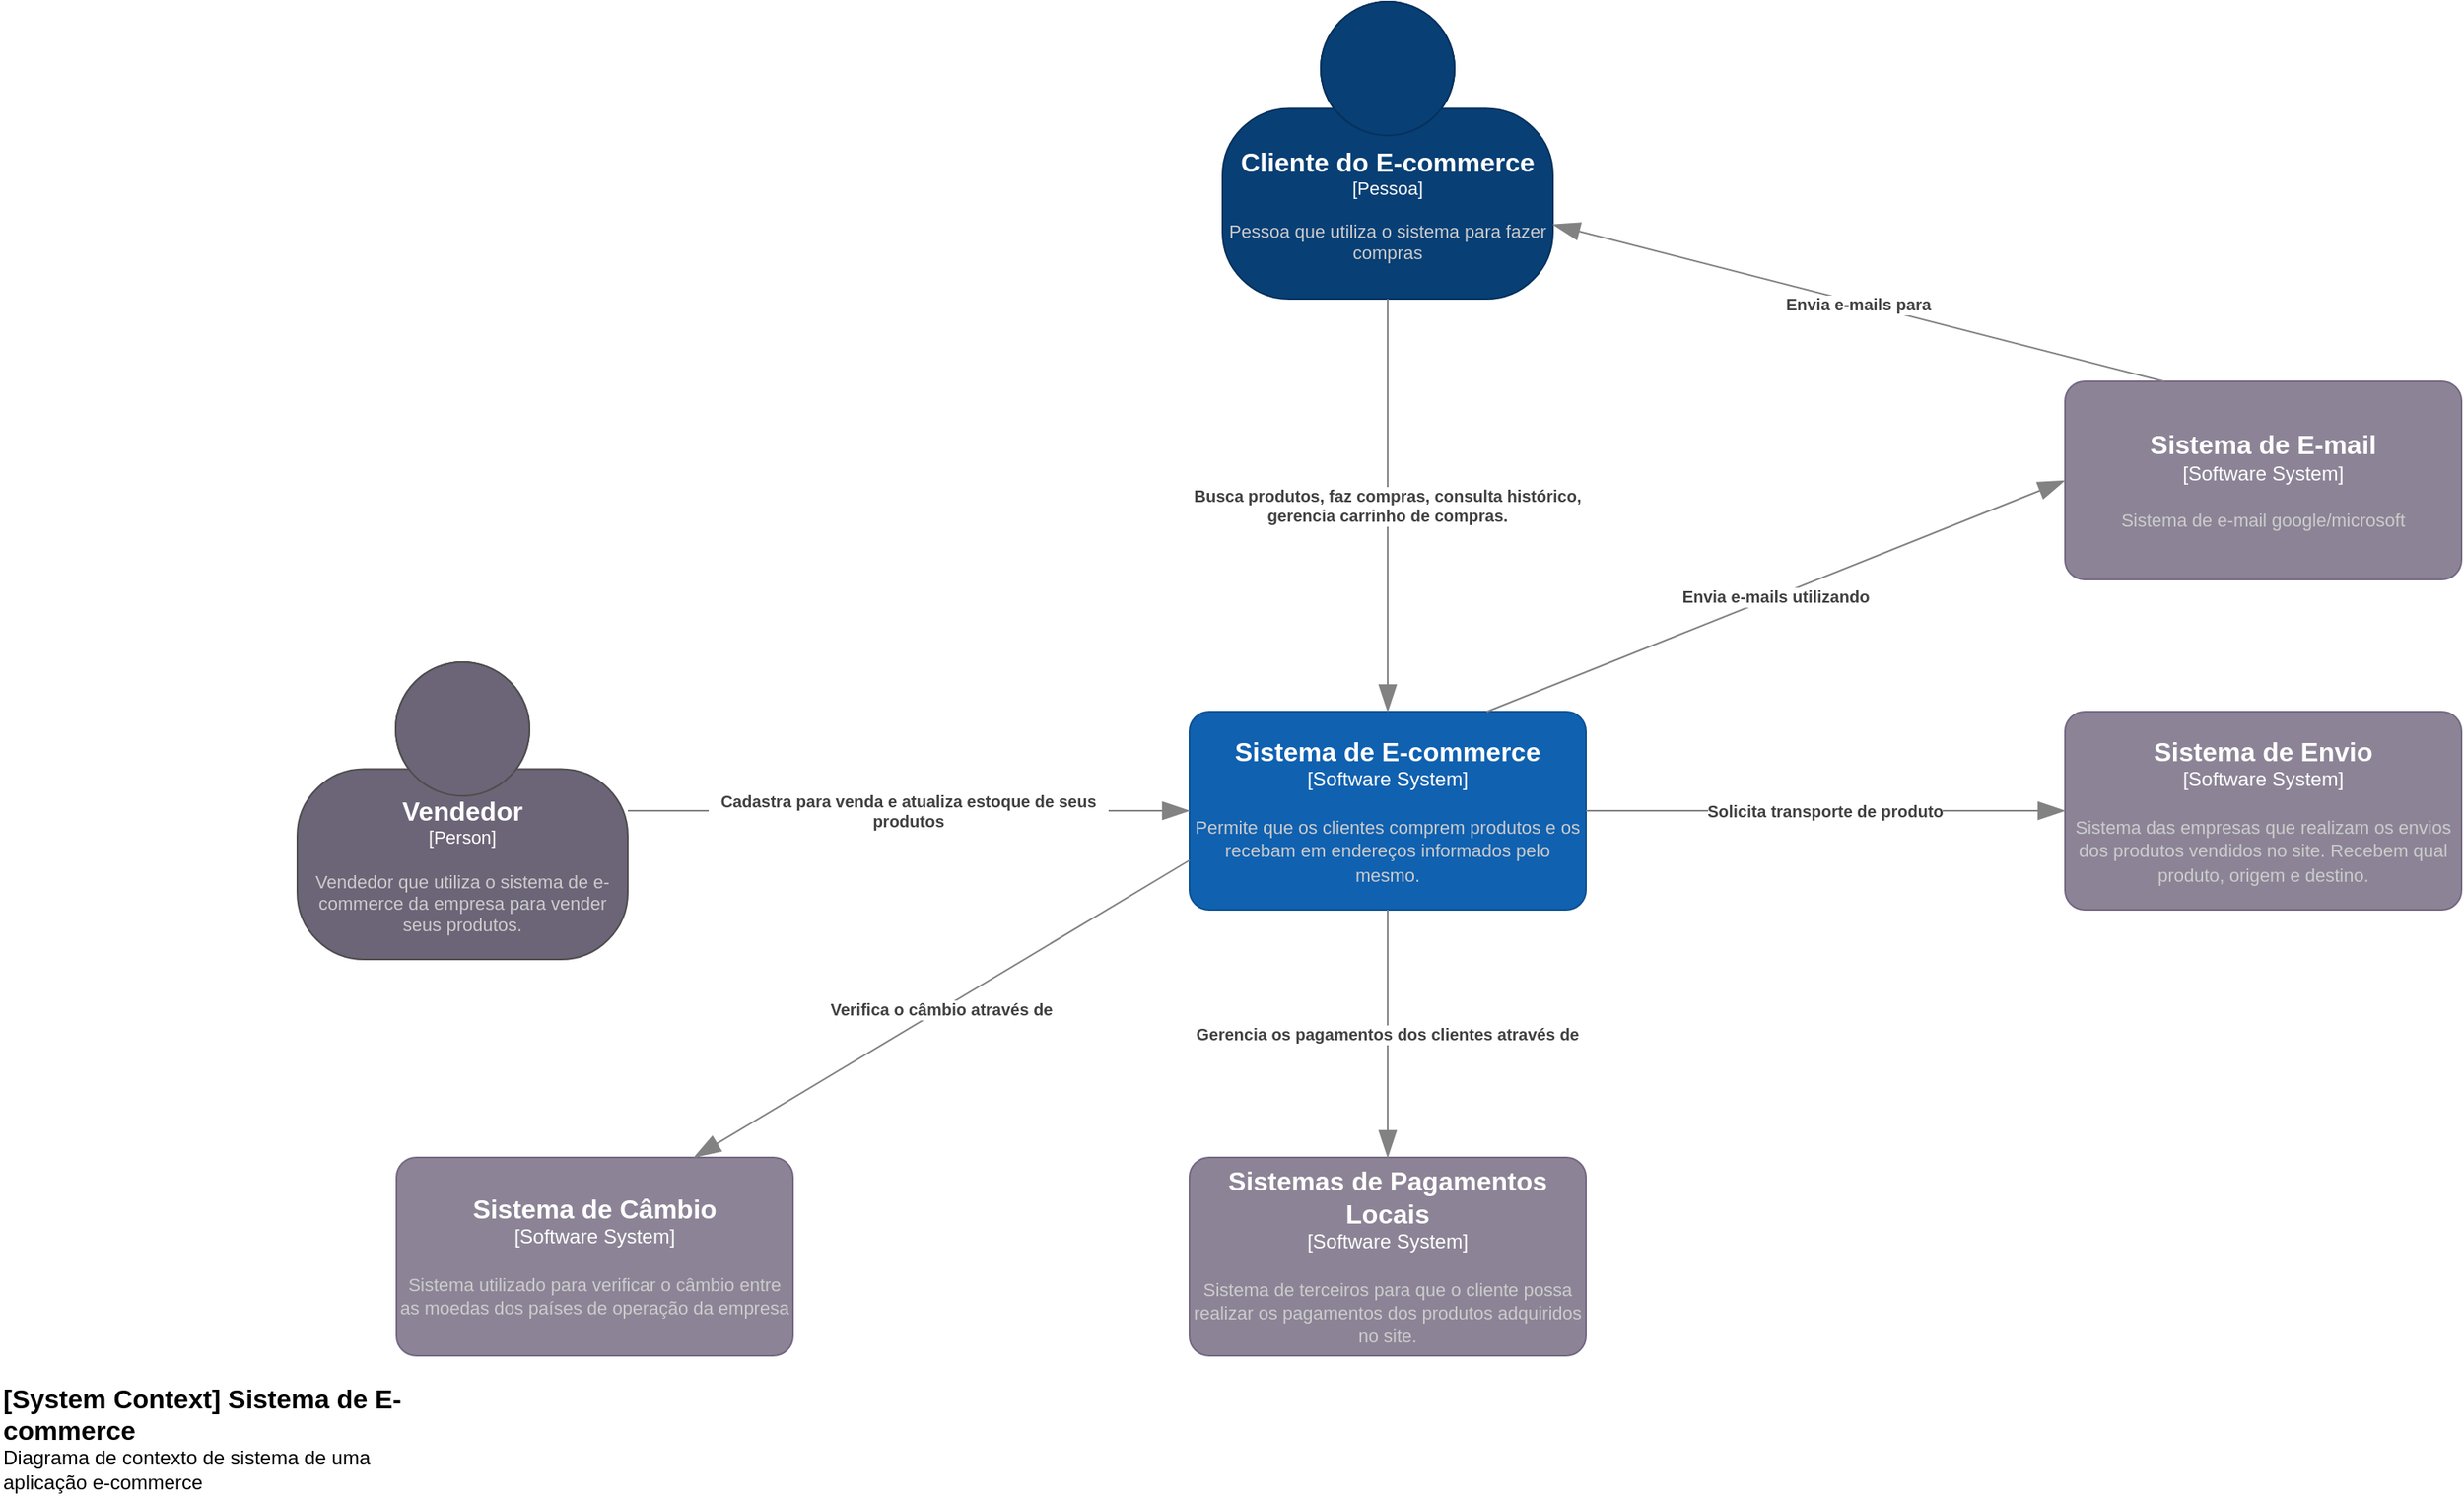 <mxfile>
    <diagram id="nRJ_Uhx2XMEBxkCdfEoi" name="Contexto">
        <mxGraphModel dx="2005" dy="692" grid="1" gridSize="10" guides="1" tooltips="1" connect="1" arrows="1" fold="1" page="1" pageScale="1" pageWidth="827" pageHeight="1169" math="0" shadow="0">
            <root>
                <mxCell id="0"/>
                <mxCell id="1" parent="0"/>
                <object placeholders="1" c4Name="Cliente do E-commerce" c4Type="Pessoa" c4Description="Pessoa que utiliza o sistema para fazer compras" label="&lt;font style=&quot;font-size: 16px&quot;&gt;&lt;b&gt;%c4Name%&lt;/b&gt;&lt;/font&gt;&lt;div&gt;[%c4Type%]&lt;/div&gt;&lt;br&gt;&lt;div&gt;&lt;font style=&quot;font-size: 11px&quot;&gt;&lt;font color=&quot;#cccccc&quot;&gt;%c4Description%&lt;/font&gt;&lt;/div&gt;" id="eeloYr6w8YdylZgvXtBl-1">
                    <mxCell style="html=1;fontSize=11;dashed=0;whiteSpace=wrap;fillColor=#083F75;strokeColor=#06315C;fontColor=#ffffff;shape=mxgraph.c4.person2;align=center;metaEdit=1;points=[[0.5,0,0],[1,0.5,0],[1,0.75,0],[0.75,1,0],[0.5,1,0],[0.25,1,0],[0,0.75,0],[0,0.5,0]];resizable=0;" vertex="1" parent="1">
                        <mxGeometry x="130" y="70" width="200" height="180" as="geometry"/>
                    </mxCell>
                </object>
                <object placeholders="1" c4Name="Sistema de E-commerce" c4Type="Software System" c4Description="Permite que os clientes comprem produtos e os recebam em endereços informados pelo mesmo." label="&lt;font style=&quot;font-size: 16px&quot;&gt;&lt;b&gt;%c4Name%&lt;/b&gt;&lt;/font&gt;&lt;div&gt;[%c4Type%]&lt;/div&gt;&lt;br&gt;&lt;div&gt;&lt;font style=&quot;font-size: 11px&quot;&gt;&lt;font color=&quot;#cccccc&quot;&gt;%c4Description%&lt;/font&gt;&lt;/div&gt;" id="eeloYr6w8YdylZgvXtBl-2">
                    <mxCell style="rounded=1;whiteSpace=wrap;html=1;labelBackgroundColor=none;fillColor=#1061B0;fontColor=#ffffff;align=center;arcSize=10;strokeColor=#0D5091;metaEdit=1;resizable=0;points=[[0.25,0,0],[0.5,0,0],[0.75,0,0],[1,0.25,0],[1,0.5,0],[1,0.75,0],[0.75,1,0],[0.5,1,0],[0.25,1,0],[0,0.75,0],[0,0.5,0],[0,0.25,0]];" vertex="1" parent="1">
                        <mxGeometry x="110" y="500" width="240" height="120" as="geometry"/>
                    </mxCell>
                </object>
                <object placeholders="1" c4Name="Sistemas de Pagamentos Locais" c4Type="Software System" c4Description="Sistema de terceiros para que o cliente possa realizar os pagamentos dos produtos adquiridos no site." label="&lt;font style=&quot;font-size: 16px&quot;&gt;&lt;b&gt;%c4Name%&lt;/b&gt;&lt;/font&gt;&lt;div&gt;[%c4Type%]&lt;/div&gt;&lt;br&gt;&lt;div&gt;&lt;font style=&quot;font-size: 11px&quot;&gt;&lt;font color=&quot;#cccccc&quot;&gt;%c4Description%&lt;/font&gt;&lt;/div&gt;" id="eeloYr6w8YdylZgvXtBl-3">
                    <mxCell style="rounded=1;whiteSpace=wrap;html=1;labelBackgroundColor=none;fillColor=#8C8496;fontColor=#ffffff;align=center;arcSize=10;strokeColor=#736782;metaEdit=1;resizable=0;points=[[0.25,0,0],[0.5,0,0],[0.75,0,0],[1,0.25,0],[1,0.5,0],[1,0.75,0],[0.75,1,0],[0.5,1,0],[0.25,1,0],[0,0.75,0],[0,0.5,0],[0,0.25,0]];" vertex="1" parent="1">
                        <mxGeometry x="110" y="770" width="240" height="120" as="geometry"/>
                    </mxCell>
                </object>
                <object placeholders="1" c4Name="Sistema de E-mail" c4Type="Software System" c4Description="Sistema de e-mail google/microsoft" label="&lt;font style=&quot;font-size: 16px&quot;&gt;&lt;b&gt;%c4Name%&lt;/b&gt;&lt;/font&gt;&lt;div&gt;[%c4Type%]&lt;/div&gt;&lt;br&gt;&lt;div&gt;&lt;font style=&quot;font-size: 11px&quot;&gt;&lt;font color=&quot;#cccccc&quot;&gt;%c4Description%&lt;/font&gt;&lt;/div&gt;" id="eeloYr6w8YdylZgvXtBl-4">
                    <mxCell style="rounded=1;whiteSpace=wrap;html=1;labelBackgroundColor=none;fillColor=#8C8496;fontColor=#ffffff;align=center;arcSize=10;strokeColor=#736782;metaEdit=1;resizable=0;points=[[0.25,0,0],[0.5,0,0],[0.75,0,0],[1,0.25,0],[1,0.5,0],[1,0.75,0],[0.75,1,0],[0.5,1,0],[0.25,1,0],[0,0.75,0],[0,0.5,0],[0,0.25,0]];" vertex="1" parent="1">
                        <mxGeometry x="640" y="300" width="240" height="120" as="geometry"/>
                    </mxCell>
                </object>
                <object placeholders="1" c4Name="Sistema de Envio" c4Type="Software System" c4Description="Sistema das empresas que realizam os envios dos produtos vendidos no site. Recebem qual produto, origem e destino." label="&lt;font style=&quot;font-size: 16px&quot;&gt;&lt;b&gt;%c4Name%&lt;/b&gt;&lt;/font&gt;&lt;div&gt;[%c4Type%]&lt;/div&gt;&lt;br&gt;&lt;div&gt;&lt;font style=&quot;font-size: 11px&quot;&gt;&lt;font color=&quot;#cccccc&quot;&gt;%c4Description%&lt;/font&gt;&lt;/div&gt;" id="eeloYr6w8YdylZgvXtBl-5">
                    <mxCell style="rounded=1;whiteSpace=wrap;html=1;labelBackgroundColor=none;fillColor=#8C8496;fontColor=#ffffff;align=center;arcSize=10;strokeColor=#736782;metaEdit=1;resizable=0;points=[[0.25,0,0],[0.5,0,0],[0.75,0,0],[1,0.25,0],[1,0.5,0],[1,0.75,0],[0.75,1,0],[0.5,1,0],[0.25,1,0],[0,0.75,0],[0,0.5,0],[0,0.25,0]];" vertex="1" parent="1">
                        <mxGeometry x="640" y="500" width="240" height="120" as="geometry"/>
                    </mxCell>
                </object>
                <object placeholders="1" c4Name="Sistema de Câmbio" c4Type="Software System" c4Description="Sistema utilizado para verificar o câmbio entre as moedas dos países de operação da empresa" label="&lt;font style=&quot;font-size: 16px&quot;&gt;&lt;b&gt;%c4Name%&lt;/b&gt;&lt;/font&gt;&lt;div&gt;[%c4Type%]&lt;/div&gt;&lt;br&gt;&lt;div&gt;&lt;font style=&quot;font-size: 11px&quot;&gt;&lt;font color=&quot;#cccccc&quot;&gt;%c4Description%&lt;/font&gt;&lt;/div&gt;" id="eeloYr6w8YdylZgvXtBl-6">
                    <mxCell style="rounded=1;whiteSpace=wrap;html=1;labelBackgroundColor=none;fillColor=#8C8496;fontColor=#ffffff;align=center;arcSize=10;strokeColor=#736782;metaEdit=1;resizable=0;points=[[0.25,0,0],[0.5,0,0],[0.75,0,0],[1,0.25,0],[1,0.5,0],[1,0.75,0],[0.75,1,0],[0.5,1,0],[0.25,1,0],[0,0.75,0],[0,0.5,0],[0,0.25,0]];" vertex="1" parent="1">
                        <mxGeometry x="-370" y="770" width="240" height="120" as="geometry"/>
                    </mxCell>
                </object>
                <object placeholders="1" c4Name="Vendedor" c4Type="Person" c4Description="Vendedor que utiliza o sistema de e-commerce da empresa para vender seus produtos." label="&lt;font style=&quot;font-size: 16px&quot;&gt;&lt;b&gt;%c4Name%&lt;/b&gt;&lt;/font&gt;&lt;div&gt;[%c4Type%]&lt;/div&gt;&lt;br&gt;&lt;div&gt;&lt;font style=&quot;font-size: 11px&quot;&gt;&lt;font color=&quot;#cccccc&quot;&gt;%c4Description%&lt;/font&gt;&lt;/div&gt;" id="eeloYr6w8YdylZgvXtBl-7">
                    <mxCell style="html=1;fontSize=11;dashed=0;whiteSpace=wrap;fillColor=#6C6477;strokeColor=#4D4D4D;fontColor=#ffffff;shape=mxgraph.c4.person2;align=center;metaEdit=1;points=[[0,0.5,0,0,0],[0,0.66,0,0,0],[0.25,1,0,0,0],[0.5,0,0,0,0],[0.5,1,0,0,0],[0.75,1,0,0,0],[1,0.5,0,0,0],[1,0.66,0,0,0]];resizable=0;" vertex="1" parent="1">
                        <mxGeometry x="-430" y="470" width="200" height="180" as="geometry"/>
                    </mxCell>
                </object>
                <object placeholders="1" c4Type="Relationship" c4Description="Envia e-mails para" label="&lt;div style=&quot;text-align: left&quot;&gt;&lt;div style=&quot;text-align: center&quot;&gt;&lt;b&gt;%c4Description%&lt;/b&gt;&lt;/div&gt;" id="eeloYr6w8YdylZgvXtBl-8">
                    <mxCell style="endArrow=blockThin;html=1;fontSize=10;fontColor=#404040;strokeWidth=1;endFill=1;strokeColor=#828282;elbow=vertical;metaEdit=1;endSize=14;startSize=14;jumpStyle=arc;jumpSize=16;rounded=0;entryX=1;entryY=0.75;entryDx=0;entryDy=0;entryPerimeter=0;exitX=0.25;exitY=0;exitDx=0;exitDy=0;exitPerimeter=0;whiteSpace=wrap" edge="1" parent="1" source="eeloYr6w8YdylZgvXtBl-4" target="eeloYr6w8YdylZgvXtBl-1">
                        <mxGeometry width="240" relative="1" as="geometry">
                            <mxPoint x="90" y="460" as="sourcePoint"/>
                            <mxPoint x="330" y="460" as="targetPoint"/>
                        </mxGeometry>
                    </mxCell>
                </object>
                <object placeholders="1" c4Type="Relationship" c4Description="Busca produtos, faz compras, consulta histórico, gerencia carrinho de compras." label="&lt;div style=&quot;text-align: left&quot;&gt;&lt;div style=&quot;text-align: center&quot;&gt;&lt;b&gt;%c4Description%&lt;/b&gt;&lt;/div&gt;" id="eeloYr6w8YdylZgvXtBl-9">
                    <mxCell style="endArrow=blockThin;html=1;fontSize=10;fontColor=#404040;strokeWidth=1;endFill=1;strokeColor=#828282;elbow=vertical;metaEdit=1;endSize=14;startSize=14;jumpStyle=arc;jumpSize=16;rounded=0;entryX=0.5;entryY=0;entryDx=0;entryDy=0;entryPerimeter=0;exitX=0.5;exitY=1;exitDx=0;exitDy=0;exitPerimeter=0;whiteSpace=wrap" edge="1" parent="1" source="eeloYr6w8YdylZgvXtBl-1" target="eeloYr6w8YdylZgvXtBl-2">
                        <mxGeometry width="240" relative="1" as="geometry">
                            <mxPoint x="190" y="435" as="sourcePoint"/>
                            <mxPoint x="-90" y="290" as="targetPoint"/>
                        </mxGeometry>
                    </mxCell>
                </object>
                <object placeholders="1" c4Type="Relationship" c4Description="Cadastra para venda e atualiza estoque de seus produtos" label="&lt;div style=&quot;text-align: left&quot;&gt;&lt;div style=&quot;text-align: center&quot;&gt;&lt;b&gt;%c4Description%&lt;/b&gt;&lt;/div&gt;" id="eeloYr6w8YdylZgvXtBl-10">
                    <mxCell style="endArrow=blockThin;html=1;fontSize=10;fontColor=#404040;strokeWidth=1;endFill=1;strokeColor=#828282;elbow=vertical;metaEdit=1;endSize=14;startSize=14;jumpStyle=arc;jumpSize=16;rounded=0;entryX=0;entryY=0.5;entryDx=0;entryDy=0;entryPerimeter=0;exitX=1;exitY=0.5;exitDx=0;exitDy=0;exitPerimeter=0;whiteSpace=wrap" edge="1" parent="1" source="eeloYr6w8YdylZgvXtBl-7" target="eeloYr6w8YdylZgvXtBl-2">
                        <mxGeometry width="240" relative="1" as="geometry">
                            <mxPoint x="-50" y="540" as="sourcePoint"/>
                            <mxPoint x="240" y="510" as="targetPoint"/>
                        </mxGeometry>
                    </mxCell>
                </object>
                <object placeholders="1" c4Type="Relationship" c4Description="Solicita transporte de produto" label="&lt;div style=&quot;text-align: left&quot;&gt;&lt;div style=&quot;text-align: center&quot;&gt;&lt;b&gt;%c4Description%&lt;/b&gt;&lt;/div&gt;" id="eeloYr6w8YdylZgvXtBl-11">
                    <mxCell style="endArrow=blockThin;html=1;fontSize=10;fontColor=#404040;strokeWidth=1;endFill=1;strokeColor=#828282;elbow=vertical;metaEdit=1;endSize=14;startSize=14;jumpStyle=arc;jumpSize=16;rounded=0;entryX=0;entryY=0.5;entryDx=0;entryDy=0;entryPerimeter=0;exitX=1;exitY=0.5;exitDx=0;exitDy=0;exitPerimeter=0;noJump=0;orthogonalLoop=0;whiteSpace=wrap" edge="1" parent="1" source="eeloYr6w8YdylZgvXtBl-2" target="eeloYr6w8YdylZgvXtBl-5">
                        <mxGeometry width="240" relative="1" as="geometry">
                            <mxPoint x="320" y="660" as="sourcePoint"/>
                            <mxPoint x="700" y="661" as="targetPoint"/>
                        </mxGeometry>
                    </mxCell>
                </object>
                <object placeholders="1" c4Type="Relationship" c4Description="Gerencia os pagamentos dos clientes através de" label="&lt;div style=&quot;text-align: left&quot;&gt;&lt;div style=&quot;text-align: center&quot;&gt;&lt;b&gt;%c4Description%&lt;/b&gt;&lt;/div&gt;" id="eeloYr6w8YdylZgvXtBl-12">
                    <mxCell style="endArrow=blockThin;html=1;fontSize=10;fontColor=#404040;strokeWidth=1;endFill=1;strokeColor=#828282;elbow=vertical;metaEdit=1;endSize=14;startSize=14;jumpStyle=arc;jumpSize=16;rounded=0;entryX=0.5;entryY=0;entryDx=0;entryDy=0;entryPerimeter=0;exitX=0.5;exitY=1;exitDx=0;exitDy=0;exitPerimeter=0;noJump=0;orthogonalLoop=0;whiteSpace=wrap" edge="1" parent="1" source="eeloYr6w8YdylZgvXtBl-2" target="eeloYr6w8YdylZgvXtBl-3">
                        <mxGeometry width="240" relative="1" as="geometry">
                            <mxPoint x="230" y="670" as="sourcePoint"/>
                            <mxPoint x="490" y="820" as="targetPoint"/>
                        </mxGeometry>
                    </mxCell>
                </object>
                <object placeholders="1" c4Type="Relationship" c4Description="Verifica o câmbio através de" label="&lt;div style=&quot;text-align: left&quot;&gt;&lt;div style=&quot;text-align: center&quot;&gt;&lt;b&gt;%c4Description%&lt;/b&gt;&lt;/div&gt;" id="eeloYr6w8YdylZgvXtBl-13">
                    <mxCell style="endArrow=blockThin;html=1;fontSize=10;fontColor=#404040;strokeWidth=1;endFill=1;strokeColor=#828282;elbow=vertical;metaEdit=1;endSize=14;startSize=14;jumpStyle=arc;jumpSize=16;rounded=0;entryX=0.75;entryY=0;entryDx=0;entryDy=0;entryPerimeter=0;exitX=0;exitY=0.75;exitDx=0;exitDy=0;exitPerimeter=0;noJump=0;orthogonalLoop=0;whiteSpace=wrap" edge="1" parent="1" source="eeloYr6w8YdylZgvXtBl-2" target="eeloYr6w8YdylZgvXtBl-6">
                        <mxGeometry width="240" relative="1" as="geometry">
                            <mxPoint x="-530" y="720" as="sourcePoint"/>
                            <mxPoint x="-270" y="870" as="targetPoint"/>
                        </mxGeometry>
                    </mxCell>
                </object>
                <object placeholders="1" c4Type="Relationship" c4Description="Envia e-mails utilizando" label="&lt;div style=&quot;text-align: left&quot;&gt;&lt;div style=&quot;text-align: center&quot;&gt;&lt;b&gt;%c4Description%&lt;/b&gt;&lt;/div&gt;" id="eeloYr6w8YdylZgvXtBl-14">
                    <mxCell style="endArrow=blockThin;html=1;fontSize=10;fontColor=#404040;strokeWidth=1;endFill=1;strokeColor=#828282;elbow=vertical;metaEdit=1;endSize=14;startSize=14;jumpStyle=arc;jumpSize=16;rounded=0;entryX=0;entryY=0.5;entryDx=0;entryDy=0;entryPerimeter=0;noJump=0;orthogonalLoop=0;whiteSpace=wrap;exitX=0.75;exitY=0;exitDx=0;exitDy=0;exitPerimeter=0;" edge="1" parent="1" source="eeloYr6w8YdylZgvXtBl-2" target="eeloYr6w8YdylZgvXtBl-4">
                        <mxGeometry width="240" relative="1" as="geometry">
                            <mxPoint x="430" y="450" as="sourcePoint"/>
                            <mxPoint x="620" y="740" as="targetPoint"/>
                        </mxGeometry>
                    </mxCell>
                </object>
                <object placeholders="1" c4Name="[System Context] Sistema de E-commerce" c4Type="ContainerScopeBoundary" c4Description="Diagrama de contexto de sistema de uma aplicação e-commerce" label="&lt;font style=&quot;font-size: 16px&quot;&gt;&lt;b&gt;&lt;div style=&quot;text-align: left&quot;&gt;%c4Name%&lt;/div&gt;&lt;/b&gt;&lt;/font&gt;&lt;div style=&quot;text-align: left&quot;&gt;%c4Description%&lt;/div&gt;" id="eeloYr6w8YdylZgvXtBl-15">
                    <mxCell style="text;html=1;strokeColor=none;fillColor=none;align=left;verticalAlign=top;whiteSpace=wrap;rounded=0;metaEdit=1;allowArrows=0;resizable=1;rotatable=0;connectable=0;recursiveResize=0;expand=0;pointerEvents=0;points=[[0.25,0,0],[0.5,0,0],[0.75,0,0],[1,0.25,0],[1,0.5,0],[1,0.75,0],[0.75,1,0],[0.5,1,0],[0.25,1,0],[0,0.75,0],[0,0.5,0],[0,0.25,0]];" vertex="1" parent="1">
                        <mxGeometry x="-610" y="900" width="260" height="40" as="geometry"/>
                    </mxCell>
                </object>
            </root>
        </mxGraphModel>
    </diagram>
    <diagram id="_kyDKQDXxqCzrFGRZPHg" name="Container">
        <mxGraphModel dx="5020" dy="3146" grid="1" gridSize="10" guides="1" tooltips="1" connect="1" arrows="1" fold="1" page="1" pageScale="1" pageWidth="827" pageHeight="1169" math="0" shadow="0">
            <root>
                <mxCell id="0"/>
                <mxCell id="1" parent="0"/>
                <object placeholders="1" c4Name="Cliente do E-commerce" c4Type="Pessoa" c4Description="Pessoa que utiliza o sistema para fazer compras" label="&lt;font style=&quot;font-size: 16px&quot;&gt;&lt;b&gt;%c4Name%&lt;/b&gt;&lt;/font&gt;&lt;div&gt;[%c4Type%]&lt;/div&gt;&lt;br&gt;&lt;div&gt;&lt;font style=&quot;font-size: 11px&quot;&gt;&lt;font color=&quot;#cccccc&quot;&gt;%c4Description%&lt;/font&gt;&lt;/div&gt;" id="YkX-5qbBDnzZhaiRLnh1-1">
                    <mxCell style="html=1;fontSize=11;dashed=0;whiteSpace=wrap;fillColor=#083F75;strokeColor=#06315C;fontColor=#ffffff;shape=mxgraph.c4.person2;align=center;metaEdit=1;points=[[0.5,0,0],[1,0.5,0],[1,0.75,0],[0.75,1,0],[0.5,1,0],[0.25,1,0],[0,0.75,0],[0,0.5,0]];resizable=0;" vertex="1" parent="1">
                        <mxGeometry x="369" y="-270" width="200" height="180" as="geometry"/>
                    </mxCell>
                </object>
                <object placeholders="1" c4Name="Sistema de E-mail" c4Type="Software System" c4Description="Sistema de e-mail google/microsoft" label="&lt;font style=&quot;font-size: 16px&quot;&gt;&lt;b&gt;%c4Name%&lt;/b&gt;&lt;/font&gt;&lt;div&gt;[%c4Type%]&lt;/div&gt;&lt;br&gt;&lt;div&gt;&lt;font style=&quot;font-size: 11px&quot;&gt;&lt;font color=&quot;#cccccc&quot;&gt;%c4Description%&lt;/font&gt;&lt;/div&gt;" id="YkX-5qbBDnzZhaiRLnh1-2">
                    <mxCell style="rounded=1;whiteSpace=wrap;html=1;labelBackgroundColor=none;fillColor=#8C8496;fontColor=#ffffff;align=center;arcSize=10;strokeColor=#736782;metaEdit=1;resizable=0;points=[[0.25,0,0],[0.5,0,0],[0.75,0,0],[1,0.25,0],[1,0.5,0],[1,0.75,0],[0.75,1,0],[0.5,1,0],[0.25,1,0],[0,0.75,0],[0,0.5,0],[0,0.25,0]];" vertex="1" parent="1">
                        <mxGeometry x="850" y="170" width="240" height="120" as="geometry"/>
                    </mxCell>
                </object>
                <object placeholders="1" c4Name="Sistema de Envio" c4Type="Software System" c4Description="Sistema das empresas que realizam os envios dos produtos vendidos no site. Recebem qual produto, origem e destino." label="&lt;font style=&quot;font-size: 16px&quot;&gt;&lt;b&gt;%c4Name%&lt;/b&gt;&lt;/font&gt;&lt;div&gt;[%c4Type%]&lt;/div&gt;&lt;br&gt;&lt;div&gt;&lt;font style=&quot;font-size: 11px&quot;&gt;&lt;font color=&quot;#cccccc&quot;&gt;%c4Description%&lt;/font&gt;&lt;/div&gt;" id="YkX-5qbBDnzZhaiRLnh1-3">
                    <mxCell style="rounded=1;whiteSpace=wrap;html=1;labelBackgroundColor=none;fillColor=#8C8496;fontColor=#ffffff;align=center;arcSize=10;strokeColor=#736782;metaEdit=1;resizable=0;points=[[0.25,0,0],[0.5,0,0],[0.75,0,0],[1,0.25,0],[1,0.5,0],[1,0.75,0],[0.75,1,0],[0.5,1,0],[0.25,1,0],[0,0.75,0],[0,0.5,0],[0,0.25,0]];" vertex="1" parent="1">
                        <mxGeometry x="380" y="1320" width="240" height="120" as="geometry"/>
                    </mxCell>
                </object>
                <object placeholders="1" c4Name="Sistema de Câmbio" c4Type="Software System" c4Description="Sistema utilizado para verificar o câmbio entre as moedas dos países de operação da empresa" label="&lt;font style=&quot;font-size: 16px&quot;&gt;&lt;b&gt;%c4Name%&lt;/b&gt;&lt;/font&gt;&lt;div&gt;[%c4Type%]&lt;/div&gt;&lt;br&gt;&lt;div&gt;&lt;font style=&quot;font-size: 11px&quot;&gt;&lt;font color=&quot;#cccccc&quot;&gt;%c4Description%&lt;/font&gt;&lt;/div&gt;" id="YkX-5qbBDnzZhaiRLnh1-4">
                    <mxCell style="rounded=1;whiteSpace=wrap;html=1;labelBackgroundColor=none;fillColor=#8C8496;fontColor=#ffffff;align=center;arcSize=10;strokeColor=#736782;metaEdit=1;resizable=0;points=[[0.25,0,0],[0.5,0,0],[0.75,0,0],[1,0.25,0],[1,0.5,0],[1,0.75,0],[0.75,1,0],[0.5,1,0],[0.25,1,0],[0,0.75,0],[0,0.5,0],[0,0.25,0]];" vertex="1" parent="1">
                        <mxGeometry x="-1060" y="660" width="240" height="120" as="geometry"/>
                    </mxCell>
                </object>
                <object placeholders="1" c4Name="Vendedor" c4Type="Person" c4Description="Vendedor que utiliza o sistema de e-commerce da empresa para vender seus produtos." label="&lt;font style=&quot;font-size: 16px&quot;&gt;&lt;b&gt;%c4Name%&lt;/b&gt;&lt;/font&gt;&lt;div&gt;[%c4Type%]&lt;/div&gt;&lt;br&gt;&lt;div&gt;&lt;font style=&quot;font-size: 11px&quot;&gt;&lt;font color=&quot;#cccccc&quot;&gt;%c4Description%&lt;/font&gt;&lt;/div&gt;" id="YkX-5qbBDnzZhaiRLnh1-5">
                    <mxCell style="html=1;fontSize=11;dashed=0;whiteSpace=wrap;fillColor=#6C6477;strokeColor=#4D4D4D;fontColor=#ffffff;shape=mxgraph.c4.person2;align=center;metaEdit=1;points=[[0,0.5,0,0,0],[0,0.66,0,0,0],[0.25,1,0,0,0],[0.5,0,0,0,0],[0.5,1,0,0,0],[0.75,1,0,0,0],[1,0.5,0,0,0],[1,0.66,0,0,0]];resizable=0;" vertex="1" parent="1">
                        <mxGeometry x="820" y="1270" width="200" height="180" as="geometry"/>
                    </mxCell>
                </object>
                <object placeholders="1" c4Type="Relationship" c4Description="Envia e-mails para" label="&lt;div style=&quot;text-align: left&quot;&gt;&lt;div style=&quot;text-align: center&quot;&gt;&lt;b&gt;%c4Description%&lt;/b&gt;&lt;/div&gt;" id="YkX-5qbBDnzZhaiRLnh1-6">
                    <mxCell style="endArrow=blockThin;html=1;fontSize=10;fontColor=#404040;strokeWidth=1;endFill=1;strokeColor=#828282;elbow=vertical;metaEdit=1;endSize=14;startSize=14;jumpStyle=arc;jumpSize=16;rounded=0;entryX=1;entryY=0.75;entryDx=0;entryDy=0;entryPerimeter=0;exitX=0.25;exitY=0;exitDx=0;exitDy=0;exitPerimeter=0;whiteSpace=wrap" edge="1" parent="1" source="YkX-5qbBDnzZhaiRLnh1-2" target="YkX-5qbBDnzZhaiRLnh1-1">
                        <mxGeometry width="240" relative="1" as="geometry">
                            <mxPoint x="310" y="200" as="sourcePoint"/>
                            <mxPoint x="550" y="200" as="targetPoint"/>
                        </mxGeometry>
                    </mxCell>
                </object>
                <object placeholders="1" c4Type="Relationship" c4Description="Busca produtos, faz compras, consulta histórico, gerencia carrinho de compras e realiza cadastro." label="&lt;div style=&quot;text-align: left&quot;&gt;&lt;div style=&quot;text-align: center&quot;&gt;&lt;b&gt;%c4Description%&lt;/b&gt;&lt;/div&gt;" id="YkX-5qbBDnzZhaiRLnh1-7">
                    <mxCell style="endArrow=blockThin;html=1;fontSize=10;fontColor=#404040;strokeWidth=1;endFill=1;strokeColor=#828282;elbow=vertical;metaEdit=1;endSize=14;startSize=14;jumpStyle=arc;jumpSize=16;rounded=0;exitX=0.5;exitY=1;exitDx=0;exitDy=0;exitPerimeter=0;whiteSpace=wrap;entryX=0.5;entryY=0;entryDx=0;entryDy=0;entryPerimeter=0;" edge="1" parent="1" source="YkX-5qbBDnzZhaiRLnh1-1" target="YkX-5qbBDnzZhaiRLnh1-11">
                        <mxGeometry width="240" relative="1" as="geometry">
                            <mxPoint x="410" y="175" as="sourcePoint"/>
                            <mxPoint x="360" y="190" as="targetPoint"/>
                        </mxGeometry>
                    </mxCell>
                </object>
                <object placeholders="1" c4Type="Relationship" c4Description="Cadastra para venda e atualiza estoque de seus produtos" label="&lt;div style=&quot;text-align: left&quot;&gt;&lt;div style=&quot;text-align: center&quot;&gt;&lt;b&gt;%c4Description%&lt;/b&gt;&lt;/div&gt;" id="YkX-5qbBDnzZhaiRLnh1-8">
                    <mxCell style="endArrow=blockThin;html=1;fontSize=10;fontColor=#404040;strokeWidth=1;endFill=1;strokeColor=#828282;elbow=vertical;metaEdit=1;endSize=14;startSize=14;jumpStyle=arc;jumpSize=16;rounded=0;exitX=0;exitY=0.5;exitDx=0;exitDy=0;exitPerimeter=0;whiteSpace=wrap;entryX=1;entryY=0.5;entryDx=0;entryDy=0;entryPerimeter=0;" edge="1" parent="1" source="YkX-5qbBDnzZhaiRLnh1-5" target="YkX-5qbBDnzZhaiRLnh1-15">
                        <mxGeometry width="240" relative="1" as="geometry">
                            <mxPoint x="1560" y="1170" as="sourcePoint"/>
                            <mxPoint x="1520" y="1050" as="targetPoint"/>
                        </mxGeometry>
                    </mxCell>
                </object>
                <object placeholders="1" c4Type="Relationship" c4Description="Verifica o câmbio através de" label="&lt;div style=&quot;text-align: left&quot;&gt;&lt;div style=&quot;text-align: center&quot;&gt;&lt;b&gt;%c4Description%&lt;/b&gt;&lt;/div&gt;" id="YkX-5qbBDnzZhaiRLnh1-9">
                    <mxCell style="endArrow=blockThin;html=1;fontSize=10;fontColor=#404040;strokeWidth=1;endFill=1;strokeColor=#828282;elbow=vertical;metaEdit=1;endSize=14;startSize=14;jumpStyle=arc;jumpSize=16;rounded=0;entryX=0.75;entryY=0;entryDx=0;entryDy=0;entryPerimeter=0;noJump=0;orthogonalLoop=0;whiteSpace=wrap;exitX=0;exitY=0.5;exitDx=0;exitDy=0;exitPerimeter=0;" edge="1" parent="1" source="YkX-5qbBDnzZhaiRLnh1-24" target="YkX-5qbBDnzZhaiRLnh1-4">
                        <mxGeometry width="240" relative="1" as="geometry">
                            <mxPoint x="-381" y="1190" as="sourcePoint"/>
                            <mxPoint x="-741" y="1380" as="targetPoint"/>
                        </mxGeometry>
                    </mxCell>
                </object>
                <object placeholders="1" c4Name="[Container] Sistema de E-commerce" c4Type="ContainerScopeBoundary" c4Description="Diagrama de container de um sistema e-commerce" label="&lt;font style=&quot;font-size: 16px&quot;&gt;&lt;b&gt;&lt;div style=&quot;text-align: left&quot;&gt;%c4Name%&lt;/div&gt;&lt;/b&gt;&lt;/font&gt;&lt;div style=&quot;text-align: left&quot;&gt;%c4Description%&lt;/div&gt;" id="YkX-5qbBDnzZhaiRLnh1-10">
                    <mxCell style="text;html=1;strokeColor=none;fillColor=none;align=left;verticalAlign=top;whiteSpace=wrap;rounded=0;metaEdit=1;allowArrows=0;resizable=1;rotatable=0;connectable=0;recursiveResize=0;expand=0;pointerEvents=0;points=[[0.25,0,0],[0.5,0,0],[0.75,0,0],[1,0.25,0],[1,0.5,0],[1,0.75,0],[0.75,1,0],[0.5,1,0],[0.25,1,0],[0,0.75,0],[0,0.5,0],[0,0.25,0]];" vertex="1" parent="1">
                        <mxGeometry x="-1090" y="1420" width="260" height="40" as="geometry"/>
                    </mxCell>
                </object>
                <object placeholders="1" c4Name="Aplicação WEB" c4Type="Container" c4Technology="JavaScript e Angular etc." c4Description="Interface WEB que provê as funcionalidades do sistema como buscar produtos, adicioná-los ao carrinho de compras, realizar pagamentos e realizar cadastro." label="&lt;font style=&quot;font-size: 16px&quot;&gt;&lt;b&gt;%c4Name%&lt;/b&gt;&lt;/font&gt;&lt;div&gt;[%c4Type%:&amp;nbsp;%c4Technology%]&lt;/div&gt;&lt;br&gt;&lt;div&gt;&lt;font style=&quot;font-size: 11px&quot;&gt;&lt;font color=&quot;#E6E6E6&quot;&gt;%c4Description%&lt;/font&gt;&lt;/div&gt;" id="YkX-5qbBDnzZhaiRLnh1-11">
                    <mxCell style="shape=mxgraph.c4.webBrowserContainer2;whiteSpace=wrap;html=1;boundedLbl=1;rounded=0;labelBackgroundColor=none;strokeColor=#118ACD;fillColor=#23A2D9;strokeColor=#118ACD;strokeColor2=#0E7DAD;fontSize=12;fontColor=#ffffff;align=center;metaEdit=1;points=[[0.5,0,0],[1,0.25,0],[1,0.5,0],[1,0.75,0],[0.5,1,0],[0,0.75,0],[0,0.5,0],[0,0.25,0]];resizable=0;" vertex="1" parent="1">
                        <mxGeometry x="240" y="60" width="240" height="160" as="geometry"/>
                    </mxCell>
                </object>
                <object placeholders="1" c4Name="Usuários" c4Type="Container" c4Technology="e.g. Micronaut, etc." c4Description="Serviço de Cadastro de Usuários" label="&lt;font style=&quot;font-size: 16px&quot;&gt;&lt;b&gt;%c4Name%&lt;/b&gt;&lt;/font&gt;&lt;div&gt;[%c4Type%:&amp;nbsp;%c4Technology%]&lt;/div&gt;&lt;br&gt;&lt;div&gt;&lt;font style=&quot;font-size: 11px&quot;&gt;&lt;font color=&quot;#E6E6E6&quot;&gt;%c4Description%&lt;/font&gt;&lt;/div&gt;" id="YkX-5qbBDnzZhaiRLnh1-12">
                    <mxCell style="shape=hexagon;size=50;perimeter=hexagonPerimeter2;whiteSpace=wrap;html=1;fixedSize=1;rounded=1;labelBackgroundColor=none;fillColor=#23A2D9;fontSize=12;fontColor=#ffffff;align=center;strokeColor=#0E7DAD;metaEdit=1;points=[[0.5,0,0],[1,0.25,0],[1,0.5,0],[1,0.75,0],[0.5,1,0],[0,0.75,0],[0,0.5,0],[0,0.25,0]];resizable=0;" vertex="1" parent="1">
                        <mxGeometry x="959" y="580" width="200" height="170" as="geometry"/>
                    </mxCell>
                </object>
                <object placeholders="1" c4Name="Banco de Dados de Usuários [CP]" c4Type="Container" c4Technology="PostgreSQL" c4Description="Description of storage type container role/responsibility." label="&lt;font style=&quot;font-size: 16px&quot;&gt;&lt;b&gt;%c4Name%&lt;/b&gt;&lt;/font&gt;&lt;div&gt;[%c4Type%:&amp;nbsp;%c4Technology%]&lt;/div&gt;&lt;br&gt;&lt;div&gt;&lt;font style=&quot;font-size: 11px&quot;&gt;&lt;font color=&quot;#E6E6E6&quot;&gt;%c4Description%&lt;/font&gt;&lt;/div&gt;" id="YkX-5qbBDnzZhaiRLnh1-13">
                    <mxCell style="shape=cylinder3;size=15;whiteSpace=wrap;html=1;boundedLbl=1;rounded=0;labelBackgroundColor=none;fillColor=#23A2D9;fontSize=12;fontColor=#ffffff;align=center;strokeColor=#0E7DAD;metaEdit=1;points=[[0.5,0,0],[1,0.25,0],[1,0.5,0],[1,0.75,0],[0.5,1,0],[0,0.75,0],[0,0.5,0],[0,0.25,0]];resizable=0;" vertex="1" parent="1">
                        <mxGeometry x="939" y="1050" width="240" height="120" as="geometry"/>
                    </mxCell>
                </object>
                <object placeholders="1" c4Type="Relationship" c4Description="Lê e escreve dados [SQL/TCP]" label="&lt;div style=&quot;text-align: left&quot;&gt;&lt;div style=&quot;text-align: center&quot;&gt;&lt;b&gt;%c4Description%&lt;/b&gt;&lt;/div&gt;" id="YkX-5qbBDnzZhaiRLnh1-14">
                    <mxCell style="endArrow=blockThin;html=1;fontSize=10;fontColor=#404040;strokeWidth=1;endFill=1;strokeColor=#828282;elbow=vertical;metaEdit=1;endSize=14;startSize=14;jumpStyle=arc;jumpSize=16;rounded=0;exitX=0.5;exitY=1;exitDx=0;exitDy=0;exitPerimeter=0;whiteSpace=wrap;entryX=0.5;entryY=0;entryDx=0;entryDy=0;entryPerimeter=0;" edge="1" parent="1" source="YkX-5qbBDnzZhaiRLnh1-12" target="YkX-5qbBDnzZhaiRLnh1-13">
                        <mxGeometry width="240" relative="1" as="geometry">
                            <mxPoint x="1339" y="480" as="sourcePoint"/>
                            <mxPoint x="1339" y="660" as="targetPoint"/>
                            <mxPoint as="offset"/>
                        </mxGeometry>
                    </mxCell>
                </object>
                <object placeholders="1" c4Name="Inventário" c4Type="Container" c4Technology="e.g. Micronaut, etc." c4Description="Serviço que faz o controle de produtos e mercadorias presentes no e-commerce e solicita o envio para os clientes" label="&lt;font style=&quot;font-size: 16px&quot;&gt;&lt;b&gt;%c4Name%&lt;/b&gt;&lt;/font&gt;&lt;div&gt;[%c4Type%:&amp;nbsp;%c4Technology%]&lt;/div&gt;&lt;br&gt;&lt;div&gt;&lt;font style=&quot;font-size: 11px&quot;&gt;&lt;font color=&quot;#E6E6E6&quot;&gt;%c4Description%&lt;/font&gt;&lt;/div&gt;" id="YkX-5qbBDnzZhaiRLnh1-15">
                    <mxCell style="shape=hexagon;size=50;perimeter=hexagonPerimeter2;whiteSpace=wrap;html=1;fixedSize=1;rounded=1;labelBackgroundColor=none;fillColor=#23A2D9;fontSize=12;fontColor=#ffffff;align=center;strokeColor=#0E7DAD;metaEdit=1;points=[[0.5,0,0],[1,0.25,0],[1,0.5,0],[1,0.75,0],[0.5,1,0],[0,0.75,0],[0,0.5,0],[0,0.25,0]];resizable=0;" vertex="1" parent="1">
                        <mxGeometry x="620" y="570" width="200" height="170" as="geometry"/>
                    </mxCell>
                </object>
                <object placeholders="1" c4Name="Banco de Dados de Inventário [AP]" c4Type="Container" c4Technology="MongoDB" c4Description="Description of storage type container role/responsibility." label="&lt;font style=&quot;font-size: 16px&quot;&gt;&lt;b&gt;%c4Name%&lt;/b&gt;&lt;/font&gt;&lt;div&gt;[%c4Type%:&amp;nbsp;%c4Technology%]&lt;/div&gt;&lt;br&gt;&lt;div&gt;&lt;font style=&quot;font-size: 11px&quot;&gt;&lt;font color=&quot;#E6E6E6&quot;&gt;%c4Description%&lt;/font&gt;&lt;/div&gt;" id="YkX-5qbBDnzZhaiRLnh1-16">
                    <mxCell style="shape=cylinder3;size=15;whiteSpace=wrap;html=1;boundedLbl=1;rounded=0;labelBackgroundColor=none;fillColor=#23A2D9;fontSize=12;fontColor=#ffffff;align=center;strokeColor=#0E7DAD;metaEdit=1;points=[[0.5,0,0],[1,0.25,0],[1,0.5,0],[1,0.75,0],[0.5,1,0],[0,0.75,0],[0,0.5,0],[0,0.25,0]];resizable=0;" vertex="1" parent="1">
                        <mxGeometry x="600" y="1040" width="240" height="120" as="geometry"/>
                    </mxCell>
                </object>
                <object placeholders="1" c4Name="Carrinho de Compras" c4Type="Container" c4Technology="e.g. Micronaut, etc." c4Description="Serviço onde o usuário consulta seu carrinho de compras com produtos adicionados, fecha o carrinho para pegamento, adiciona e exclui produtos" label="&lt;font style=&quot;font-size: 16px&quot;&gt;&lt;b&gt;%c4Name%&lt;/b&gt;&lt;/font&gt;&lt;div&gt;[%c4Type%:&amp;nbsp;%c4Technology%]&lt;/div&gt;&lt;br&gt;&lt;div&gt;&lt;font style=&quot;font-size: 11px&quot;&gt;&lt;font color=&quot;#E6E6E6&quot;&gt;%c4Description%&lt;/font&gt;&lt;/div&gt;" id="YkX-5qbBDnzZhaiRLnh1-17">
                    <mxCell style="shape=hexagon;size=50;perimeter=hexagonPerimeter2;whiteSpace=wrap;html=1;fixedSize=1;rounded=1;labelBackgroundColor=none;fillColor=#23A2D9;fontSize=12;fontColor=#ffffff;align=center;strokeColor=#0E7DAD;metaEdit=1;points=[[0.5,0,0],[1,0.25,0],[1,0.5,0],[1,0.75,0],[0.5,1,0],[0,0.75,0],[0,0.5,0],[0,0.25,0]];resizable=0;" vertex="1" parent="1">
                        <mxGeometry x="30" y="580" width="200" height="170" as="geometry"/>
                    </mxCell>
                </object>
                <object placeholders="1" c4Name="Pedidos" c4Type="Container" c4Technology="e.g. Micronaut, etc." c4Description="Serviço que executa e controla os pedidos" label="&lt;font style=&quot;font-size: 16px&quot;&gt;&lt;b&gt;%c4Name%&lt;/b&gt;&lt;/font&gt;&lt;div&gt;[%c4Type%:&amp;nbsp;%c4Technology%]&lt;/div&gt;&lt;br&gt;&lt;div&gt;&lt;font style=&quot;font-size: 11px&quot;&gt;&lt;font color=&quot;#E6E6E6&quot;&gt;%c4Description%&lt;/font&gt;&lt;/div&gt;" id="YkX-5qbBDnzZhaiRLnh1-18">
                    <mxCell style="shape=hexagon;size=50;perimeter=hexagonPerimeter2;whiteSpace=wrap;html=1;fixedSize=1;rounded=1;labelBackgroundColor=none;fillColor=#23A2D9;fontSize=12;fontColor=#ffffff;align=center;strokeColor=#0E7DAD;metaEdit=1;points=[[0.5,0,0],[1,0.25,0],[1,0.5,0],[1,0.75,0],[0.5,1,0],[0,0.75,0],[0,0.5,0],[0,0.25,0]];resizable=0;" vertex="1" parent="1">
                        <mxGeometry x="-290" y="580" width="200" height="170" as="geometry"/>
                    </mxCell>
                </object>
                <object placeholders="1" c4Name="Banco de Dados de Pedidos [CP]" c4Type="Container" c4Technology="MongoDB" c4Description="Description of storage type container role/responsibility." label="&lt;font style=&quot;font-size: 16px&quot;&gt;&lt;b&gt;%c4Name%&lt;/b&gt;&lt;/font&gt;&lt;div&gt;[%c4Type%:&amp;nbsp;%c4Technology%]&lt;/div&gt;&lt;br&gt;&lt;div&gt;&lt;font style=&quot;font-size: 11px&quot;&gt;&lt;font color=&quot;#E6E6E6&quot;&gt;%c4Description%&lt;/font&gt;&lt;/div&gt;" id="YkX-5qbBDnzZhaiRLnh1-19">
                    <mxCell style="shape=cylinder3;size=15;whiteSpace=wrap;html=1;boundedLbl=1;rounded=0;labelBackgroundColor=none;fillColor=#23A2D9;fontSize=12;fontColor=#ffffff;align=center;strokeColor=#0E7DAD;metaEdit=1;points=[[0.5,0,0],[1,0.25,0],[1,0.5,0],[1,0.75,0],[0.5,1,0],[0,0.75,0],[0,0.5,0],[0,0.25,0]];resizable=0;" vertex="1" parent="1">
                        <mxGeometry x="-310" y="1050" width="240" height="120" as="geometry"/>
                    </mxCell>
                </object>
                <object placeholders="1" c4Name="Gateway API" c4Type="Container" c4Technology="Java e Spring MVC" c4Description="Description of container role/responsibility." label="&lt;font style=&quot;font-size: 16px&quot;&gt;&lt;b&gt;%c4Name%&lt;/b&gt;&lt;/font&gt;&lt;div&gt;[%c4Type%: %c4Technology%]&lt;/div&gt;&lt;br&gt;&lt;div&gt;&lt;font style=&quot;font-size: 11px&quot;&gt;&lt;font color=&quot;#E6E6E6&quot;&gt;%c4Description%&lt;/font&gt;&lt;/div&gt;" id="YkX-5qbBDnzZhaiRLnh1-20">
                    <mxCell style="rounded=1;whiteSpace=wrap;html=1;fontSize=11;labelBackgroundColor=none;fillColor=#23A2D9;fontColor=#ffffff;align=center;arcSize=10;strokeColor=#0E7DAD;metaEdit=1;resizable=0;points=[[0.25,0,0],[0.5,0,0],[0.75,0,0],[1,0.25,0],[1,0.5,0],[1,0.75,0],[0.75,1,0],[0.5,1,0],[0.25,1,0],[0,0.75,0],[0,0.5,0],[0,0.25,0]];" vertex="1" parent="1">
                        <mxGeometry x="240" y="310" width="240" height="120" as="geometry"/>
                    </mxCell>
                </object>
                <object placeholders="1" c4Name="Serviço de Usuários" c4Type="ContainerScopeBoundary" c4Application="Container" label="&lt;font style=&quot;font-size: 16px&quot;&gt;&lt;b&gt;&lt;div style=&quot;text-align: left&quot;&gt;%c4Name%&lt;/div&gt;&lt;/b&gt;&lt;/font&gt;&lt;div style=&quot;text-align: left&quot;&gt;[%c4Application%]&lt;/div&gt;" id="YkX-5qbBDnzZhaiRLnh1-21">
                    <mxCell style="rounded=1;fontSize=11;whiteSpace=wrap;html=1;dashed=1;arcSize=20;fillColor=none;strokeColor=#666666;fontColor=#333333;labelBackgroundColor=none;align=left;verticalAlign=bottom;labelBorderColor=none;spacingTop=0;spacing=10;dashPattern=8 4;metaEdit=1;rotatable=0;perimeter=rectanglePerimeter;noLabel=0;labelPadding=0;allowArrows=0;connectable=0;expand=0;recursiveResize=0;editable=1;pointerEvents=0;absoluteArcSize=1;points=[[0.25,0,0],[0.5,0,0],[0.75,0,0],[1,0.25,0],[1,0.5,0],[1,0.75,0],[0.75,1,0],[0.5,1,0],[0.25,1,0],[0,0.75,0],[0,0.5,0],[0,0.25,0]];" vertex="1" parent="1">
                        <mxGeometry x="910" y="560" width="300" height="670" as="geometry"/>
                    </mxCell>
                </object>
                <object placeholders="1" c4Name="Sistemas de Pagamentos Locais" c4Type="Software System" c4Description="Sistema de terceiros para que o cliente possa realizar os pagamentos dos produtos adquiridos no site." label="&lt;font style=&quot;font-size: 16px&quot;&gt;&lt;b&gt;%c4Name%&lt;/b&gt;&lt;/font&gt;&lt;div&gt;[%c4Type%]&lt;/div&gt;&lt;br&gt;&lt;div&gt;&lt;font style=&quot;font-size: 11px&quot;&gt;&lt;font color=&quot;#cccccc&quot;&gt;%c4Description%&lt;/font&gt;&lt;/div&gt;" id="YkX-5qbBDnzZhaiRLnh1-22">
                    <mxCell style="rounded=1;whiteSpace=wrap;html=1;labelBackgroundColor=none;fillColor=#8C8496;fontColor=#ffffff;align=center;arcSize=10;strokeColor=#736782;metaEdit=1;resizable=0;points=[[0.25,0,0],[0.5,0,0],[0.75,0,0],[1,0.25,0],[1,0.5,0],[1,0.75,0],[0.75,1,0],[0.5,1,0],[0.25,1,0],[0,0.75,0],[0,0.5,0],[0,0.25,0]];" vertex="1" parent="1">
                        <mxGeometry x="-1060" y="870" width="240" height="120" as="geometry"/>
                    </mxCell>
                </object>
                <object placeholders="1" c4Name="Banco de Dados de Carrinho de Compras [AP]" c4Type="Container" c4Technology="Redis" c4Description="Description of storage type container role/responsibility." label="&lt;font style=&quot;font-size: 16px&quot;&gt;&lt;b&gt;%c4Name%&lt;/b&gt;&lt;/font&gt;&lt;div&gt;[%c4Type%:&amp;nbsp;%c4Technology%]&lt;/div&gt;&lt;br&gt;&lt;div&gt;&lt;font style=&quot;font-size: 11px&quot;&gt;&lt;font color=&quot;#E6E6E6&quot;&gt;%c4Description%&lt;/font&gt;&lt;/div&gt;" id="YkX-5qbBDnzZhaiRLnh1-23">
                    <mxCell style="shape=cylinder3;size=15;whiteSpace=wrap;html=1;boundedLbl=1;rounded=0;labelBackgroundColor=none;fillColor=#23A2D9;fontSize=12;fontColor=#ffffff;align=center;strokeColor=#0E7DAD;metaEdit=1;points=[[0.5,0,0],[1,0.25,0],[1,0.5,0],[1,0.75,0],[0.5,1,0],[0,0.75,0],[0,0.5,0],[0,0.25,0]];resizable=0;" vertex="1" parent="1">
                        <mxGeometry x="10" y="1050" width="240" height="120" as="geometry"/>
                    </mxCell>
                </object>
                <object placeholders="1" c4Name="Pagamento" c4Type="Container" c4Technology="e.g. Micronaut, etc." c4Description="Serviço que realiza o pagamento dos pedidos." label="&lt;font style=&quot;font-size: 16px&quot;&gt;&lt;b&gt;%c4Name%&lt;/b&gt;&lt;/font&gt;&lt;div&gt;[%c4Type%:&amp;nbsp;%c4Technology%]&lt;/div&gt;&lt;br&gt;&lt;div&gt;&lt;font style=&quot;font-size: 11px&quot;&gt;&lt;font color=&quot;#E6E6E6&quot;&gt;%c4Description%&lt;/font&gt;&lt;/div&gt;" id="YkX-5qbBDnzZhaiRLnh1-24">
                    <mxCell style="shape=hexagon;size=50;perimeter=hexagonPerimeter2;whiteSpace=wrap;html=1;fixedSize=1;rounded=1;labelBackgroundColor=none;fillColor=#23A2D9;fontSize=12;fontColor=#ffffff;align=center;strokeColor=#0E7DAD;metaEdit=1;points=[[0.5,0,0],[1,0.25,0],[1,0.5,0],[1,0.75,0],[0.5,1,0],[0,0.75,0],[0,0.5,0],[0,0.25,0]];resizable=0;" vertex="1" parent="1">
                        <mxGeometry x="-581" y="580" width="200" height="170" as="geometry"/>
                    </mxCell>
                </object>
                <object placeholders="1" c4Name="Banco de Dados de Pagamentos [AC]" c4Type="Container" c4Technology="&#xa;PostgreSQL (ACID)" c4Description="Description of storage type container role/responsibility." label="&lt;font style=&quot;font-size: 16px&quot;&gt;&lt;b&gt;%c4Name%&lt;/b&gt;&lt;/font&gt;&lt;div&gt;[%c4Type%:&amp;nbsp;%c4Technology%]&lt;/div&gt;&lt;br&gt;&lt;div&gt;&lt;font style=&quot;font-size: 11px&quot;&gt;&lt;font color=&quot;#E6E6E6&quot;&gt;%c4Description%&lt;/font&gt;&lt;/div&gt;" id="YkX-5qbBDnzZhaiRLnh1-25">
                    <mxCell style="shape=cylinder3;size=15;whiteSpace=wrap;html=1;boundedLbl=1;rounded=0;labelBackgroundColor=none;fillColor=#23A2D9;fontSize=12;fontColor=#ffffff;align=center;strokeColor=#0E7DAD;metaEdit=1;points=[[0.5,0,0],[1,0.25,0],[1,0.5,0],[1,0.75,0],[0.5,1,0],[0,0.75,0],[0,0.5,0],[0,0.25,0]];resizable=0;" vertex="1" parent="1">
                        <mxGeometry x="-601" y="1050" width="240" height="120" as="geometry"/>
                    </mxCell>
                </object>
                <object placeholders="1" c4Name="Serviço de Pagamento" c4Type="ContainerScopeBoundary" c4Application="Container" label="&lt;font style=&quot;font-size: 16px&quot;&gt;&lt;b&gt;&lt;div style=&quot;text-align: left&quot;&gt;%c4Name%&lt;/div&gt;&lt;/b&gt;&lt;/font&gt;&lt;div style=&quot;text-align: left&quot;&gt;[%c4Application%]&lt;/div&gt;" id="YkX-5qbBDnzZhaiRLnh1-26">
                    <mxCell style="rounded=1;fontSize=11;whiteSpace=wrap;html=1;dashed=1;arcSize=20;fillColor=none;strokeColor=#666666;fontColor=#333333;labelBackgroundColor=none;align=left;verticalAlign=bottom;labelBorderColor=none;spacingTop=0;spacing=10;dashPattern=8 4;metaEdit=1;rotatable=0;perimeter=rectanglePerimeter;noLabel=0;labelPadding=0;allowArrows=0;connectable=0;expand=0;recursiveResize=0;editable=1;pointerEvents=0;absoluteArcSize=1;points=[[0.25,0,0],[0.5,0,0],[0.75,0,0],[1,0.25,0],[1,0.5,0],[1,0.75,0],[0.75,1,0],[0.5,1,0],[0.25,1,0],[0,0.75,0],[0,0.5,0],[0,0.25,0]];" vertex="1" parent="1">
                        <mxGeometry x="-630" y="560" width="300" height="670" as="geometry"/>
                    </mxCell>
                </object>
                <object placeholders="1" c4Name="Catálogo de Produtos" c4Type="Container" c4Technology="e.g. Micronaut, etc." c4Description="Serviço de Catálogo de Produtos onde é possível realizar busca, consultar preços, adicionar ao carrinho, etc" label="&lt;font style=&quot;font-size: 16px&quot;&gt;&lt;b&gt;%c4Name%&lt;/b&gt;&lt;/font&gt;&lt;div&gt;[%c4Type%:&amp;nbsp;%c4Technology%]&lt;/div&gt;&lt;br&gt;&lt;div&gt;&lt;font style=&quot;font-size: 11px&quot;&gt;&lt;font color=&quot;#E6E6E6&quot;&gt;%c4Description%&lt;/font&gt;&lt;/div&gt;" id="YkX-5qbBDnzZhaiRLnh1-27">
                    <mxCell style="shape=hexagon;size=50;perimeter=hexagonPerimeter2;whiteSpace=wrap;html=1;fixedSize=1;rounded=1;labelBackgroundColor=none;fillColor=#23A2D9;fontSize=12;fontColor=#ffffff;align=center;strokeColor=#0E7DAD;metaEdit=1;points=[[0.5,0,0],[1,0.25,0],[1,0.5,0],[1,0.75,0],[0.5,1,0],[0,0.75,0],[0,0.5,0],[0,0.25,0]];resizable=0;" vertex="1" parent="1">
                        <mxGeometry x="299" y="580" width="200" height="170" as="geometry"/>
                    </mxCell>
                </object>
                <object placeholders="1" c4Name="Banco de Dados de Catálogo de Produtos [AP]" c4Type="Container" c4Technology="Elasticsearch + PostgreSQL" c4Description="Description of storage type container role/responsibility." label="&lt;font style=&quot;font-size: 16px&quot;&gt;&lt;b&gt;%c4Name%&lt;/b&gt;&lt;/font&gt;&lt;div&gt;[%c4Type%:&amp;nbsp;%c4Technology%]&lt;/div&gt;&lt;br&gt;&lt;div&gt;&lt;font style=&quot;font-size: 11px&quot;&gt;&lt;font color=&quot;#E6E6E6&quot;&gt;%c4Description%&lt;/font&gt;&lt;/div&gt;" id="YkX-5qbBDnzZhaiRLnh1-28">
                    <mxCell style="shape=cylinder3;size=15;whiteSpace=wrap;html=1;boundedLbl=1;rounded=0;labelBackgroundColor=none;fillColor=#23A2D9;fontSize=12;fontColor=#ffffff;align=center;strokeColor=#0E7DAD;metaEdit=1;points=[[0.5,0,0],[1,0.25,0],[1,0.5,0],[1,0.75,0],[0.5,1,0],[0,0.75,0],[0,0.5,0],[0,0.25,0]];resizable=0;" vertex="1" parent="1">
                        <mxGeometry x="279" y="1050" width="240" height="120" as="geometry"/>
                    </mxCell>
                </object>
                <object placeholders="1" c4Name="Serviço de Catálogo de Produtos" c4Type="ContainerScopeBoundary" c4Application="Container" label="&lt;font style=&quot;font-size: 16px&quot;&gt;&lt;b&gt;&lt;div style=&quot;text-align: left&quot;&gt;%c4Name%&lt;/div&gt;&lt;/b&gt;&lt;/font&gt;&lt;div style=&quot;text-align: left&quot;&gt;[%c4Application%]&lt;/div&gt;" id="YkX-5qbBDnzZhaiRLnh1-29">
                    <mxCell style="rounded=1;fontSize=11;whiteSpace=wrap;html=1;dashed=1;arcSize=20;fillColor=none;strokeColor=#666666;fontColor=#333333;labelBackgroundColor=none;align=left;verticalAlign=bottom;labelBorderColor=none;spacingTop=0;spacing=10;dashPattern=8 4;metaEdit=1;rotatable=0;perimeter=rectanglePerimeter;noLabel=0;labelPadding=0;allowArrows=0;connectable=0;expand=0;recursiveResize=0;editable=1;pointerEvents=0;absoluteArcSize=1;points=[[0.25,0,0],[0.5,0,0],[0.75,0,0],[1,0.25,0],[1,0.5,0],[1,0.75,0],[0.75,1,0],[0.5,1,0],[0.25,1,0],[0,0.75,0],[0,0.5,0],[0,0.25,0]];" vertex="1" parent="1">
                        <mxGeometry x="270" y="560" width="280" height="670" as="geometry"/>
                    </mxCell>
                </object>
                <object placeholders="1" c4Name="Anti-Fraude" c4Type="Container" c4Technology="e.g. Micronaut, etc." c4Description="Serviço que verifica se o usuário não está cometendo uma fraude no pagamento" label="&lt;font style=&quot;font-size: 16px&quot;&gt;&lt;b&gt;%c4Name%&lt;/b&gt;&lt;/font&gt;&lt;div&gt;[%c4Type%:&amp;nbsp;%c4Technology%]&lt;/div&gt;&lt;br&gt;&lt;div&gt;&lt;font style=&quot;font-size: 11px&quot;&gt;&lt;font color=&quot;#E6E6E6&quot;&gt;%c4Description%&lt;/font&gt;&lt;/div&gt;" id="YkX-5qbBDnzZhaiRLnh1-30">
                    <mxCell style="shape=hexagon;size=50;perimeter=hexagonPerimeter2;whiteSpace=wrap;html=1;fixedSize=1;rounded=1;labelBackgroundColor=none;fillColor=#23A2D9;fontSize=12;fontColor=#ffffff;align=center;strokeColor=#0E7DAD;metaEdit=1;points=[[0.5,0,0],[1,0.25,0],[1,0.5,0],[1,0.75,0],[0.5,1,0],[0,0.75,0],[0,0.5,0],[0,0.25,0]];resizable=0;" vertex="1" parent="1">
                        <mxGeometry x="-581" y="810" width="200" height="170" as="geometry"/>
                    </mxCell>
                </object>
                <object placeholders="1" c4Type="Relationship" c4Description="Faz chamadas na API" label="&lt;div style=&quot;text-align: left&quot;&gt;&lt;div style=&quot;text-align: center&quot;&gt;&lt;b&gt;%c4Description%&lt;/b&gt;&lt;/div&gt;" id="YkX-5qbBDnzZhaiRLnh1-31">
                    <mxCell style="endArrow=blockThin;html=1;fontSize=10;fontColor=#404040;strokeWidth=1;endFill=1;strokeColor=#828282;elbow=vertical;metaEdit=1;endSize=14;startSize=14;jumpStyle=arc;jumpSize=16;rounded=0;exitX=0.5;exitY=1;exitDx=0;exitDy=0;exitPerimeter=0;whiteSpace=wrap;entryX=0.5;entryY=0;entryDx=0;entryDy=0;entryPerimeter=0;" edge="1" parent="1" source="YkX-5qbBDnzZhaiRLnh1-11" target="YkX-5qbBDnzZhaiRLnh1-20">
                        <mxGeometry width="240" relative="1" as="geometry">
                            <mxPoint x="240" y="410" as="sourcePoint"/>
                            <mxPoint x="-140" y="610" as="targetPoint"/>
                        </mxGeometry>
                    </mxCell>
                </object>
                <object placeholders="1" c4Type="Relationship" c4Description="Permite o uso de sistemas de pagamentos locais nos países de operação." label="&lt;div style=&quot;text-align: left&quot;&gt;&lt;div style=&quot;text-align: center&quot;&gt;&lt;b&gt;%c4Description%&lt;/b&gt;&lt;/div&gt;" id="YkX-5qbBDnzZhaiRLnh1-32">
                    <mxCell style="endArrow=blockThin;html=1;fontSize=10;fontColor=#404040;strokeWidth=1;endFill=1;strokeColor=#828282;elbow=vertical;metaEdit=1;endSize=14;startSize=14;jumpStyle=arc;jumpSize=16;rounded=0;entryX=1;entryY=0.5;entryDx=0;entryDy=0;entryPerimeter=0;noJump=0;orthogonalLoop=0;whiteSpace=wrap;exitX=0;exitY=0.5;exitDx=0;exitDy=0;exitPerimeter=0;" edge="1" parent="1" source="YkX-5qbBDnzZhaiRLnh1-24" target="YkX-5qbBDnzZhaiRLnh1-22">
                        <mxGeometry width="240" relative="1" as="geometry">
                            <mxPoint x="-670" y="790" as="sourcePoint"/>
                            <mxPoint x="-870" y="670" as="targetPoint"/>
                        </mxGeometry>
                    </mxCell>
                </object>
                <object placeholders="1" c4Type="Relationship" c4Description="Lê e escreve dados [SQL/TCP]" label="&lt;div style=&quot;text-align: left&quot;&gt;&lt;div style=&quot;text-align: center&quot;&gt;&lt;b&gt;%c4Description%&lt;/b&gt;&lt;/div&gt;" id="YkX-5qbBDnzZhaiRLnh1-33">
                    <mxCell style="endArrow=blockThin;html=1;fontSize=10;fontColor=#404040;strokeWidth=1;endFill=1;strokeColor=#828282;elbow=vertical;metaEdit=1;endSize=14;startSize=14;jumpStyle=arc;jumpSize=16;rounded=0;exitX=0.5;exitY=1;exitDx=0;exitDy=0;exitPerimeter=0;whiteSpace=wrap;entryX=0.5;entryY=0;entryDx=0;entryDy=0;entryPerimeter=0;" edge="1" parent="1" source="YkX-5qbBDnzZhaiRLnh1-30" target="YkX-5qbBDnzZhaiRLnh1-25">
                        <mxGeometry width="240" relative="1" as="geometry">
                            <mxPoint x="-140" y="760" as="sourcePoint"/>
                            <mxPoint x="-140" y="1060" as="targetPoint"/>
                            <mxPoint as="offset"/>
                        </mxGeometry>
                    </mxCell>
                </object>
                <object placeholders="1" c4Name="Serviço de Pedidos" c4Type="ContainerScopeBoundary" c4Application="Container" label="&lt;font style=&quot;font-size: 16px&quot;&gt;&lt;b&gt;&lt;div style=&quot;text-align: left&quot;&gt;%c4Name%&lt;/div&gt;&lt;/b&gt;&lt;/font&gt;&lt;div style=&quot;text-align: left&quot;&gt;[%c4Application%]&lt;/div&gt;" id="YkX-5qbBDnzZhaiRLnh1-34">
                    <mxCell style="rounded=1;fontSize=11;whiteSpace=wrap;html=1;dashed=1;arcSize=20;fillColor=none;strokeColor=#666666;fontColor=#333333;labelBackgroundColor=none;align=left;verticalAlign=bottom;labelBorderColor=none;spacingTop=0;spacing=10;dashPattern=8 4;metaEdit=1;rotatable=0;perimeter=rectanglePerimeter;noLabel=0;labelPadding=0;allowArrows=0;connectable=0;expand=0;recursiveResize=0;editable=1;pointerEvents=0;absoluteArcSize=1;points=[[0.25,0,0],[0.5,0,0],[0.75,0,0],[1,0.25,0],[1,0.5,0],[1,0.75,0],[0.75,1,0],[0.5,1,0],[0.25,1,0],[0,0.75,0],[0,0.5,0],[0,0.25,0]];" vertex="1" parent="1">
                        <mxGeometry x="-320" y="560" width="260" height="670" as="geometry"/>
                    </mxCell>
                </object>
                <object placeholders="1" c4Name="Contexto Delimitado Financeiro" c4Type="ContainerScopeBoundary" c4Application="Contexto Delimitado" label="&lt;font style=&quot;font-size: 16px&quot;&gt;&lt;b&gt;&lt;div style=&quot;text-align: left&quot;&gt;%c4Name%&lt;/div&gt;&lt;/b&gt;&lt;/font&gt;&lt;div style=&quot;text-align: left&quot;&gt;[%c4Application%]&lt;/div&gt;" id="YkX-5qbBDnzZhaiRLnh1-35">
                    <mxCell style="rounded=1;fontSize=11;whiteSpace=wrap;html=1;dashed=1;arcSize=20;fillColor=none;strokeColor=#666666;fontColor=#333333;labelBackgroundColor=none;align=left;verticalAlign=bottom;labelBorderColor=none;spacingTop=0;spacing=10;dashPattern=8 4;metaEdit=1;rotatable=0;perimeter=rectanglePerimeter;noLabel=0;labelPadding=0;allowArrows=0;connectable=0;expand=0;recursiveResize=0;editable=1;pointerEvents=0;absoluteArcSize=1;points=[[0.25,0,0],[0.5,0,0],[0.75,0,0],[1,0.25,0],[1,0.5,0],[1,0.75,0],[0.75,1,0],[0.5,1,0],[0.25,1,0],[0,0.75,0],[0,0.5,0],[0,0.25,0]];" vertex="1" parent="1">
                        <mxGeometry x="-650" y="540" width="610" height="760" as="geometry"/>
                    </mxCell>
                </object>
                <object placeholders="1" c4Name="Contexto Delimitado de Produtos" c4Type="ContainerScopeBoundary" c4Application="Contexto Delimitado" label="&lt;font style=&quot;font-size: 16px&quot;&gt;&lt;b&gt;&lt;div style=&quot;text-align: left&quot;&gt;%c4Name%&lt;/div&gt;&lt;/b&gt;&lt;/font&gt;&lt;div style=&quot;text-align: left&quot;&gt;[%c4Application%]&lt;/div&gt;" id="YkX-5qbBDnzZhaiRLnh1-36">
                    <mxCell style="rounded=1;fontSize=11;whiteSpace=wrap;html=1;dashed=1;arcSize=20;fillColor=none;strokeColor=#666666;fontColor=#333333;labelBackgroundColor=none;align=left;verticalAlign=bottom;labelBorderColor=none;spacingTop=0;spacing=10;dashPattern=8 4;metaEdit=1;rotatable=0;perimeter=rectanglePerimeter;noLabel=0;labelPadding=0;allowArrows=0;connectable=0;expand=0;recursiveResize=0;editable=1;pointerEvents=0;absoluteArcSize=1;points=[[0.25,0,0],[0.5,0,0],[0.75,0,0],[1,0.25,0],[1,0.5,0],[1,0.75,0],[0.75,1,0],[0.5,1,0],[0.25,1,0],[0,0.75,0],[0,0.5,0],[0,0.25,0]];" vertex="1" parent="1">
                        <mxGeometry y="540" width="580" height="760" as="geometry"/>
                    </mxCell>
                </object>
                <object placeholders="1" c4Name="Serviço de Carrinho de Compras" c4Type="ContainerScopeBoundary" c4Application="Container" label="&lt;font style=&quot;font-size: 16px&quot;&gt;&lt;b&gt;&lt;div style=&quot;text-align: left&quot;&gt;%c4Name%&lt;/div&gt;&lt;/b&gt;&lt;/font&gt;&lt;div style=&quot;text-align: left&quot;&gt;[%c4Application%]&lt;/div&gt;" id="YkX-5qbBDnzZhaiRLnh1-37">
                    <mxCell style="rounded=1;fontSize=11;whiteSpace=wrap;html=1;dashed=1;arcSize=20;fillColor=none;strokeColor=#666666;fontColor=#333333;labelBackgroundColor=none;align=left;verticalAlign=bottom;labelBorderColor=none;spacingTop=0;spacing=10;dashPattern=8 4;metaEdit=1;rotatable=0;perimeter=rectanglePerimeter;noLabel=0;labelPadding=0;allowArrows=0;connectable=0;expand=0;recursiveResize=0;editable=1;pointerEvents=0;absoluteArcSize=1;points=[[0.25,0,0],[0.5,0,0],[0.75,0,0],[1,0.25,0],[1,0.5,0],[1,0.75,0],[0.75,1,0],[0.5,1,0],[0.25,1,0],[0,0.75,0],[0,0.5,0],[0,0.25,0]];" vertex="1" parent="1">
                        <mxGeometry x="10" y="560" width="250" height="670" as="geometry"/>
                    </mxCell>
                </object>
                <object placeholders="1" c4Name="Serviço de Inventário" c4Type="ContainerScopeBoundary" c4Application="Container" label="&lt;font style=&quot;font-size: 16px&quot;&gt;&lt;b&gt;&lt;div style=&quot;text-align: left&quot;&gt;%c4Name%&lt;/div&gt;&lt;/b&gt;&lt;/font&gt;&lt;div style=&quot;text-align: left&quot;&gt;[%c4Application%]&lt;/div&gt;" id="YkX-5qbBDnzZhaiRLnh1-38">
                    <mxCell style="rounded=1;fontSize=11;whiteSpace=wrap;html=1;dashed=1;arcSize=20;fillColor=none;strokeColor=#666666;fontColor=#333333;labelBackgroundColor=none;align=left;verticalAlign=bottom;labelBorderColor=none;spacingTop=0;spacing=10;dashPattern=8 4;metaEdit=1;rotatable=0;perimeter=rectanglePerimeter;noLabel=0;labelPadding=0;allowArrows=0;connectable=0;expand=0;recursiveResize=0;editable=1;pointerEvents=0;absoluteArcSize=1;points=[[0.25,0,0],[0.5,0,0],[0.75,0,0],[1,0.25,0],[1,0.5,0],[1,0.75,0],[0.75,1,0],[0.5,1,0],[0.25,1,0],[0,0.75,0],[0,0.5,0],[0,0.25,0]];" vertex="1" parent="1">
                        <mxGeometry x="600" y="560" width="270" height="670" as="geometry"/>
                    </mxCell>
                </object>
                <object placeholders="1" c4Type="Relationship" c4Description="Solicita envio dos produtos" label="&lt;div style=&quot;text-align: left&quot;&gt;&lt;div style=&quot;text-align: center&quot;&gt;&lt;b&gt;%c4Description%&lt;/b&gt;&lt;/div&gt;" id="YkX-5qbBDnzZhaiRLnh1-39">
                    <mxCell style="endArrow=blockThin;html=1;fontSize=10;fontColor=#404040;strokeWidth=1;endFill=1;strokeColor=#828282;elbow=vertical;metaEdit=1;endSize=14;startSize=14;jumpStyle=arc;jumpSize=16;rounded=0;whiteSpace=wrap;entryX=0;entryY=0.5;entryDx=0;entryDy=0;entryPerimeter=0;exitX=1;exitY=0.5;exitDx=0;exitDy=0;exitPerimeter=0;" edge="1" parent="1" source="YkX-5qbBDnzZhaiRLnh1-3" target="YkX-5qbBDnzZhaiRLnh1-15">
                        <mxGeometry width="240" relative="1" as="geometry">
                            <mxPoint x="700" y="1500" as="sourcePoint"/>
                            <mxPoint x="830" y="665" as="targetPoint"/>
                        </mxGeometry>
                    </mxCell>
                </object>
                <object placeholders="1" c4Type="Relationship" c4Description="Híbrida (Síncrona + Assíncrona): REST + Kafka" label="&lt;div style=&quot;text-align: left&quot;&gt;&lt;div style=&quot;text-align: center&quot;&gt;&lt;b&gt;%c4Description%&lt;/b&gt;&lt;/div&gt;" id="YkX-5qbBDnzZhaiRLnh1-40">
                    <mxCell style="endArrow=blockThin;html=1;fontSize=10;fontColor=#404040;strokeWidth=1;endFill=1;strokeColor=#828282;elbow=vertical;metaEdit=1;endSize=14;startSize=14;jumpStyle=arc;jumpSize=16;rounded=0;entryX=0.5;entryY=0;entryDx=0;entryDy=0;entryPerimeter=0;exitX=0;exitY=0.5;exitDx=0;exitDy=0;exitPerimeter=0;whiteSpace=wrap" edge="1" parent="1" source="YkX-5qbBDnzZhaiRLnh1-20" target="YkX-5qbBDnzZhaiRLnh1-24">
                        <mxGeometry width="240" relative="1" as="geometry">
                            <mxPoint x="-590" y="470" as="sourcePoint"/>
                            <mxPoint x="131" y="230" as="targetPoint"/>
                        </mxGeometry>
                    </mxCell>
                </object>
                <object placeholders="1" c4Type="Relationship" c4Description="Síncrona: REST" label="&lt;div style=&quot;text-align: left&quot;&gt;&lt;div style=&quot;text-align: center&quot;&gt;&lt;b&gt;%c4Description%&lt;/b&gt;&lt;/div&gt;" id="YkX-5qbBDnzZhaiRLnh1-41">
                    <mxCell style="endArrow=blockThin;html=1;fontSize=10;fontColor=#404040;strokeWidth=1;endFill=1;strokeColor=#828282;elbow=vertical;metaEdit=1;endSize=14;startSize=14;jumpStyle=arc;jumpSize=16;rounded=0;exitX=0;exitY=0.75;exitDx=0;exitDy=0;exitPerimeter=0;whiteSpace=wrap;entryX=0.5;entryY=0;entryDx=0;entryDy=0;entryPerimeter=0;" edge="1" parent="1" source="YkX-5qbBDnzZhaiRLnh1-20" target="YkX-5qbBDnzZhaiRLnh1-18">
                        <mxGeometry width="240" relative="1" as="geometry">
                            <mxPoint x="-471" y="590" as="sourcePoint"/>
                            <mxPoint x="140" y="290" as="targetPoint"/>
                        </mxGeometry>
                    </mxCell>
                </object>
                <object placeholders="1" c4Type="Relationship" c4Description="Síncrona: REST + Redis (Cache)" label="&lt;div style=&quot;text-align: left&quot;&gt;&lt;div style=&quot;text-align: center&quot;&gt;&lt;b&gt;%c4Description%&lt;/b&gt;&lt;/div&gt;" id="YkX-5qbBDnzZhaiRLnh1-42">
                    <mxCell style="endArrow=blockThin;html=1;fontSize=10;fontColor=#404040;strokeWidth=1;endFill=1;strokeColor=#828282;elbow=vertical;metaEdit=1;endSize=14;startSize=14;jumpStyle=arc;jumpSize=16;rounded=0;exitX=0.25;exitY=1;exitDx=0;exitDy=0;exitPerimeter=0;whiteSpace=wrap;entryX=0.5;entryY=0;entryDx=0;entryDy=0;entryPerimeter=0;" edge="1" parent="1" source="YkX-5qbBDnzZhaiRLnh1-20" target="YkX-5qbBDnzZhaiRLnh1-17">
                        <mxGeometry width="240" relative="1" as="geometry">
                            <mxPoint x="250" y="380" as="sourcePoint"/>
                            <mxPoint x="-180" y="590" as="targetPoint"/>
                        </mxGeometry>
                    </mxCell>
                </object>
                <object placeholders="1" c4Type="Relationship" c4Description="Síncrona + Cache: REST + Redis" label="&lt;div style=&quot;text-align: left&quot;&gt;&lt;div style=&quot;text-align: center&quot;&gt;&lt;b&gt;%c4Description%&lt;/b&gt;&lt;/div&gt;" id="YkX-5qbBDnzZhaiRLnh1-43">
                    <mxCell style="endArrow=blockThin;html=1;fontSize=10;fontColor=#404040;strokeWidth=1;endFill=1;strokeColor=#828282;elbow=vertical;metaEdit=1;endSize=14;startSize=14;jumpStyle=arc;jumpSize=16;rounded=0;exitX=0.75;exitY=1;exitDx=0;exitDy=0;exitPerimeter=0;whiteSpace=wrap;entryX=0.5;entryY=0;entryDx=0;entryDy=0;entryPerimeter=0;" edge="1" parent="1" source="YkX-5qbBDnzZhaiRLnh1-20" target="YkX-5qbBDnzZhaiRLnh1-27">
                        <mxGeometry x="-0.01" width="240" relative="1" as="geometry">
                            <mxPoint x="250" y="410" as="sourcePoint"/>
                            <mxPoint x="140" y="590" as="targetPoint"/>
                            <mxPoint as="offset"/>
                        </mxGeometry>
                    </mxCell>
                </object>
                <object placeholders="1" c4Type="Relationship" c4Description="Assíncrona: Kafka" label="&lt;div style=&quot;text-align: left&quot;&gt;&lt;div style=&quot;text-align: center&quot;&gt;&lt;b&gt;%c4Description%&lt;/b&gt;&lt;/div&gt;" id="YkX-5qbBDnzZhaiRLnh1-44">
                    <mxCell style="endArrow=blockThin;html=1;fontSize=10;fontColor=#404040;strokeWidth=1;endFill=1;strokeColor=#828282;elbow=vertical;metaEdit=1;endSize=14;startSize=14;jumpStyle=arc;jumpSize=16;rounded=0;exitX=1;exitY=0.75;exitDx=0;exitDy=0;exitPerimeter=0;whiteSpace=wrap;entryX=0.5;entryY=0;entryDx=0;entryDy=0;entryPerimeter=0;" edge="1" parent="1" source="YkX-5qbBDnzZhaiRLnh1-20" target="YkX-5qbBDnzZhaiRLnh1-15">
                        <mxGeometry width="240" relative="1" as="geometry">
                            <mxPoint x="360" y="440" as="sourcePoint"/>
                            <mxPoint x="409" y="590" as="targetPoint"/>
                        </mxGeometry>
                    </mxCell>
                </object>
                <object placeholders="1" c4Type="Relationship" c4Description="Síncrona: REST" label="&lt;div style=&quot;text-align: left&quot;&gt;&lt;div style=&quot;text-align: center&quot;&gt;&lt;b&gt;%c4Description%&lt;/b&gt;&lt;/div&gt;" id="YkX-5qbBDnzZhaiRLnh1-45">
                    <mxCell style="endArrow=blockThin;html=1;fontSize=10;fontColor=#404040;strokeWidth=1;endFill=1;strokeColor=#828282;elbow=vertical;metaEdit=1;endSize=14;startSize=14;jumpStyle=arc;jumpSize=16;rounded=0;exitX=1;exitY=0.5;exitDx=0;exitDy=0;exitPerimeter=0;whiteSpace=wrap;entryX=0.5;entryY=0;entryDx=0;entryDy=0;entryPerimeter=0;" edge="1" parent="1" source="YkX-5qbBDnzZhaiRLnh1-20" target="YkX-5qbBDnzZhaiRLnh1-12">
                        <mxGeometry width="240" relative="1" as="geometry">
                            <mxPoint x="430" y="440" as="sourcePoint"/>
                            <mxPoint x="730" y="580" as="targetPoint"/>
                        </mxGeometry>
                    </mxCell>
                </object>
                <object placeholders="1" c4Type="Relationship" c4Description="Lê e escreve dados [SQL/TCP]" label="&lt;div style=&quot;text-align: left&quot;&gt;&lt;div style=&quot;text-align: center&quot;&gt;&lt;b&gt;%c4Description%&lt;/b&gt;&lt;/div&gt;" id="YkX-5qbBDnzZhaiRLnh1-46">
                    <mxCell style="endArrow=blockThin;html=1;fontSize=10;fontColor=#404040;strokeWidth=1;endFill=1;strokeColor=#828282;elbow=vertical;metaEdit=1;endSize=14;startSize=14;jumpStyle=arc;jumpSize=16;rounded=0;exitX=0.5;exitY=1;exitDx=0;exitDy=0;exitPerimeter=0;whiteSpace=wrap;entryX=0.5;entryY=0;entryDx=0;entryDy=0;entryPerimeter=0;" edge="1" parent="1" source="YkX-5qbBDnzZhaiRLnh1-18" target="YkX-5qbBDnzZhaiRLnh1-19">
                        <mxGeometry width="240" relative="1" as="geometry">
                            <mxPoint x="-471" y="990" as="sourcePoint"/>
                            <mxPoint x="-471" y="1060" as="targetPoint"/>
                            <mxPoint as="offset"/>
                        </mxGeometry>
                    </mxCell>
                </object>
                <object placeholders="1" c4Type="Relationship" c4Description="Lê e escreve dados [SQL/TCP]" label="&lt;div style=&quot;text-align: left&quot;&gt;&lt;div style=&quot;text-align: center&quot;&gt;&lt;b&gt;%c4Description%&lt;/b&gt;&lt;/div&gt;" id="YkX-5qbBDnzZhaiRLnh1-47">
                    <mxCell style="endArrow=blockThin;html=1;fontSize=10;fontColor=#404040;strokeWidth=1;endFill=1;strokeColor=#828282;elbow=vertical;metaEdit=1;endSize=14;startSize=14;jumpStyle=arc;jumpSize=16;rounded=0;exitX=0.5;exitY=1;exitDx=0;exitDy=0;exitPerimeter=0;whiteSpace=wrap;entryX=0.5;entryY=0;entryDx=0;entryDy=0;entryPerimeter=0;" edge="1" parent="1" source="YkX-5qbBDnzZhaiRLnh1-17" target="YkX-5qbBDnzZhaiRLnh1-23">
                        <mxGeometry width="240" relative="1" as="geometry">
                            <mxPoint x="-180" y="760" as="sourcePoint"/>
                            <mxPoint x="-180" y="1060" as="targetPoint"/>
                            <mxPoint as="offset"/>
                        </mxGeometry>
                    </mxCell>
                </object>
                <object placeholders="1" c4Type="Relationship" c4Description="Lê e escreve dados [SQL/TCP]" label="&lt;div style=&quot;text-align: left&quot;&gt;&lt;div style=&quot;text-align: center&quot;&gt;&lt;b&gt;%c4Description%&lt;/b&gt;&lt;/div&gt;" id="YkX-5qbBDnzZhaiRLnh1-48">
                    <mxCell style="endArrow=blockThin;html=1;fontSize=10;fontColor=#404040;strokeWidth=1;endFill=1;strokeColor=#828282;elbow=vertical;metaEdit=1;endSize=14;startSize=14;jumpStyle=arc;jumpSize=16;rounded=0;exitX=0.5;exitY=1;exitDx=0;exitDy=0;exitPerimeter=0;whiteSpace=wrap;entryX=0.5;entryY=0;entryDx=0;entryDy=0;entryPerimeter=0;" edge="1" parent="1" source="YkX-5qbBDnzZhaiRLnh1-27" target="YkX-5qbBDnzZhaiRLnh1-28">
                        <mxGeometry width="240" relative="1" as="geometry">
                            <mxPoint x="140" y="760" as="sourcePoint"/>
                            <mxPoint x="140" y="1060" as="targetPoint"/>
                            <mxPoint as="offset"/>
                        </mxGeometry>
                    </mxCell>
                </object>
                <object placeholders="1" c4Type="Relationship" c4Description="Lê e escreve dados [SQL/TCP]" label="&lt;div style=&quot;text-align: left&quot;&gt;&lt;div style=&quot;text-align: center&quot;&gt;&lt;b&gt;%c4Description%&lt;/b&gt;&lt;/div&gt;" id="YkX-5qbBDnzZhaiRLnh1-49">
                    <mxCell style="endArrow=blockThin;html=1;fontSize=10;fontColor=#404040;strokeWidth=1;endFill=1;strokeColor=#828282;elbow=vertical;metaEdit=1;endSize=14;startSize=14;jumpStyle=arc;jumpSize=16;rounded=0;exitX=0.5;exitY=1;exitDx=0;exitDy=0;exitPerimeter=0;whiteSpace=wrap;entryX=0.5;entryY=0;entryDx=0;entryDy=0;entryPerimeter=0;" edge="1" parent="1" source="YkX-5qbBDnzZhaiRLnh1-15" target="YkX-5qbBDnzZhaiRLnh1-16">
                        <mxGeometry width="240" relative="1" as="geometry">
                            <mxPoint x="150" y="770" as="sourcePoint"/>
                            <mxPoint x="150" y="1070" as="targetPoint"/>
                            <mxPoint as="offset"/>
                        </mxGeometry>
                    </mxCell>
                </object>
                <object placeholders="1" c4Type="Relationship" id="YkX-5qbBDnzZhaiRLnh1-50">
                    <mxCell style="endArrow=blockThin;html=1;fontSize=10;fontColor=#404040;strokeWidth=1;endFill=1;strokeColor=#828282;elbow=vertical;metaEdit=1;endSize=14;startSize=14;jumpStyle=arc;jumpSize=16;rounded=0;exitX=0.5;exitY=1;exitDx=0;exitDy=0;exitPerimeter=0;entryX=0.5;entryY=0;entryDx=0;entryDy=0;entryPerimeter=0;" edge="1" parent="1" source="YkX-5qbBDnzZhaiRLnh1-24" target="YkX-5qbBDnzZhaiRLnh1-30">
                        <mxGeometry width="240" relative="1" as="geometry">
                            <mxPoint x="-30" y="890" as="sourcePoint"/>
                            <mxPoint x="210" y="890" as="targetPoint"/>
                        </mxGeometry>
                    </mxCell>
                </object>
                <object placeholders="1" c4Type="Relationship" c4Description="Notifica o cliente do envio do produto" label="&lt;div style=&quot;text-align: left&quot;&gt;&lt;div style=&quot;text-align: center&quot;&gt;&lt;b&gt;%c4Description%&lt;/b&gt;&lt;/div&gt;" id="YkX-5qbBDnzZhaiRLnh1-51">
                    <mxCell style="endArrow=blockThin;html=1;fontSize=10;fontColor=#404040;strokeWidth=1;endFill=1;strokeColor=#828282;elbow=vertical;metaEdit=1;endSize=14;startSize=14;jumpStyle=arc;jumpSize=16;rounded=0;exitX=0.5;exitY=0;exitDx=0;exitDy=0;exitPerimeter=0;whiteSpace=wrap;entryX=0.5;entryY=1;entryDx=0;entryDy=0;entryPerimeter=0;" edge="1" parent="1" source="YkX-5qbBDnzZhaiRLnh1-15" target="YkX-5qbBDnzZhaiRLnh1-2">
                        <mxGeometry width="240" relative="1" as="geometry">
                            <mxPoint x="490" y="380" as="sourcePoint"/>
                            <mxPoint x="1069" y="590" as="targetPoint"/>
                        </mxGeometry>
                    </mxCell>
                </object>
                <object placeholders="1" c4Type="Relationship" c4Description="Notifica o cliente do envio do cadastro do usuario" label="&lt;div style=&quot;text-align: left&quot;&gt;&lt;div style=&quot;text-align: center&quot;&gt;&lt;b&gt;%c4Description%&lt;/b&gt;&lt;/div&gt;" id="YkX-5qbBDnzZhaiRLnh1-52">
                    <mxCell style="endArrow=blockThin;html=1;fontSize=10;fontColor=#404040;strokeWidth=1;endFill=1;strokeColor=#828282;elbow=vertical;metaEdit=1;endSize=14;startSize=14;jumpStyle=arc;jumpSize=16;rounded=0;exitX=0.5;exitY=0;exitDx=0;exitDy=0;exitPerimeter=0;whiteSpace=wrap;entryX=0.5;entryY=1;entryDx=0;entryDy=0;entryPerimeter=0;" edge="1" parent="1" source="YkX-5qbBDnzZhaiRLnh1-12" target="YkX-5qbBDnzZhaiRLnh1-2">
                        <mxGeometry width="240" relative="1" as="geometry">
                            <mxPoint x="730" y="580" as="sourcePoint"/>
                            <mxPoint x="980" y="300" as="targetPoint"/>
                        </mxGeometry>
                    </mxCell>
                </object>
            </root>
        </mxGraphModel>
    </diagram>
</mxfile>